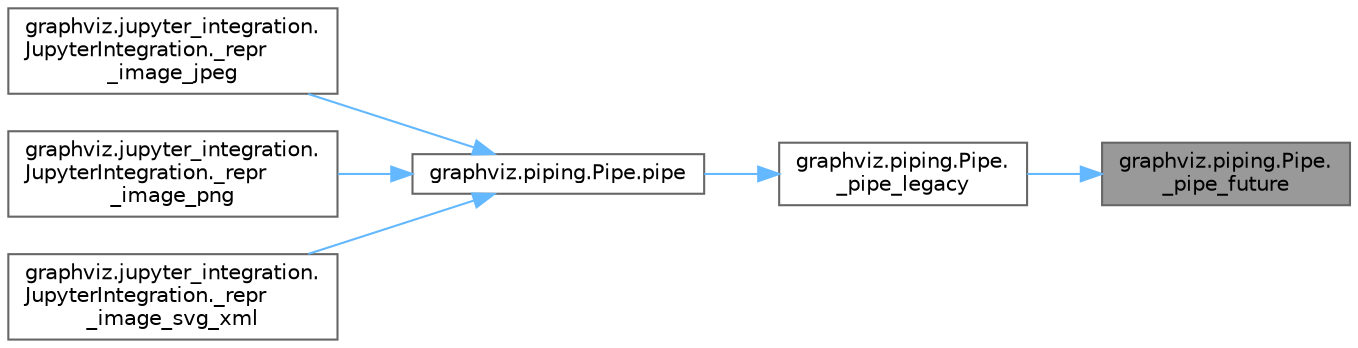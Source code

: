 digraph "graphviz.piping.Pipe._pipe_future"
{
 // LATEX_PDF_SIZE
  bgcolor="transparent";
  edge [fontname=Helvetica,fontsize=10,labelfontname=Helvetica,labelfontsize=10];
  node [fontname=Helvetica,fontsize=10,shape=box,height=0.2,width=0.4];
  rankdir="RL";
  Node1 [id="Node000001",label="graphviz.piping.Pipe.\l_pipe_future",height=0.2,width=0.4,color="gray40", fillcolor="grey60", style="filled", fontcolor="black",tooltip=" "];
  Node1 -> Node2 [id="edge1_Node000001_Node000002",dir="back",color="steelblue1",style="solid",tooltip=" "];
  Node2 [id="Node000002",label="graphviz.piping.Pipe.\l_pipe_legacy",height=0.2,width=0.4,color="grey40", fillcolor="white", style="filled",URL="$classgraphviz_1_1piping_1_1_pipe.html#a6632f0bdcb84b91daead31b26b79b528",tooltip=" "];
  Node2 -> Node3 [id="edge2_Node000002_Node000003",dir="back",color="steelblue1",style="solid",tooltip=" "];
  Node3 [id="Node000003",label="graphviz.piping.Pipe.pipe",height=0.2,width=0.4,color="grey40", fillcolor="white", style="filled",URL="$classgraphviz_1_1piping_1_1_pipe.html#ad98e895b06a856a0b5aa0f6be556ddf2",tooltip=" "];
  Node3 -> Node4 [id="edge3_Node000003_Node000004",dir="back",color="steelblue1",style="solid",tooltip=" "];
  Node4 [id="Node000004",label="graphviz.jupyter_integration.\lJupyterIntegration._repr\l_image_jpeg",height=0.2,width=0.4,color="grey40", fillcolor="white", style="filled",URL="$classgraphviz_1_1jupyter__integration_1_1_jupyter_integration.html#a248db11ade2b9f8d0388a0dbc86576b9",tooltip=" "];
  Node3 -> Node5 [id="edge4_Node000003_Node000005",dir="back",color="steelblue1",style="solid",tooltip=" "];
  Node5 [id="Node000005",label="graphviz.jupyter_integration.\lJupyterIntegration._repr\l_image_png",height=0.2,width=0.4,color="grey40", fillcolor="white", style="filled",URL="$classgraphviz_1_1jupyter__integration_1_1_jupyter_integration.html#ae156b2251f5ce9c3c4ac6e38e46beeb6",tooltip=" "];
  Node3 -> Node6 [id="edge5_Node000003_Node000006",dir="back",color="steelblue1",style="solid",tooltip=" "];
  Node6 [id="Node000006",label="graphviz.jupyter_integration.\lJupyterIntegration._repr\l_image_svg_xml",height=0.2,width=0.4,color="grey40", fillcolor="white", style="filled",URL="$classgraphviz_1_1jupyter__integration_1_1_jupyter_integration.html#a9471949969ecf8b53dfc66e58fc99f2f",tooltip=" "];
}
